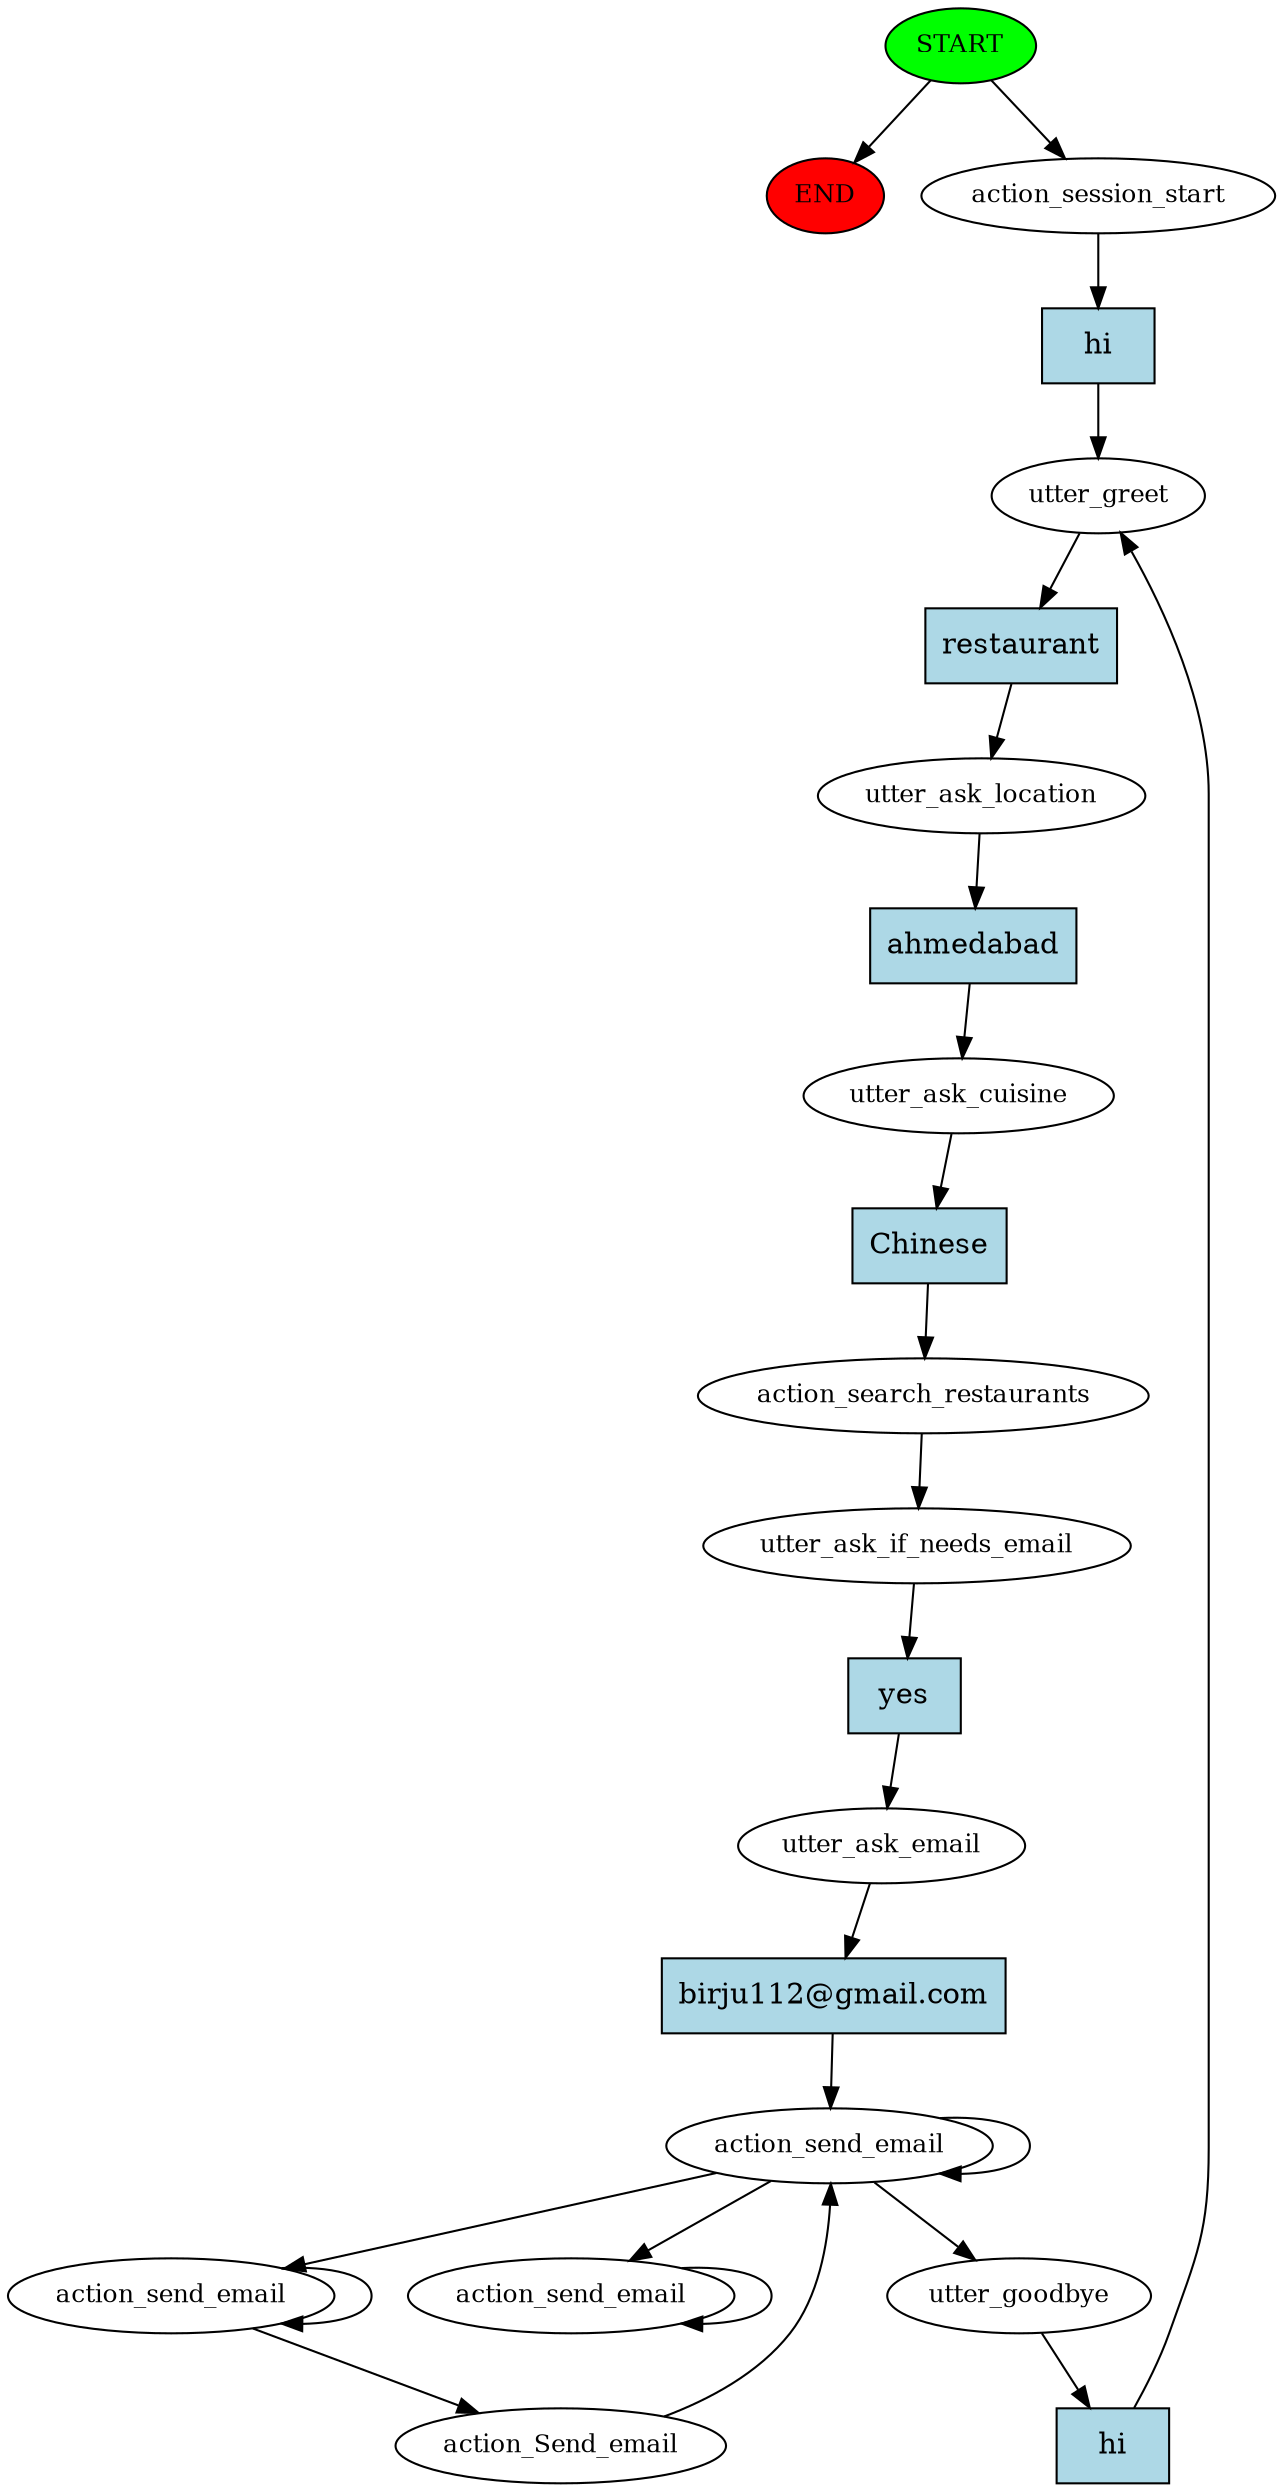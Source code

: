 digraph  {
0 [class="start active", fillcolor=green, fontsize=12, label=START, style=filled];
"-1" [class=end, fillcolor=red, fontsize=12, label=END, style=filled];
1 [class=active, fontsize=12, label=action_session_start];
2 [class=active, fontsize=12, label=utter_greet];
3 [class=active, fontsize=12, label=utter_ask_location];
4 [class=active, fontsize=12, label=utter_ask_cuisine];
5 [class=active, fontsize=12, label=action_search_restaurants];
6 [class=active, fontsize=12, label=utter_ask_if_needs_email];
7 [class=active, fontsize=12, label=utter_ask_email];
8 [class=active, fontsize=12, label=action_send_email];
9 [class=active, fontsize=12, label=utter_goodbye];
17 [class=active, fontsize=12, label=action_send_email];
20 [class=active, fontsize=12, label=action_Send_email];
31 [class="active dashed", fontsize=12, label=action_send_email];
36 [class="intent active", fillcolor=lightblue, label=hi, shape=rect, style=filled];
37 [class="intent active", fillcolor=lightblue, label=restaurant, shape=rect, style=filled];
38 [class="intent active", fillcolor=lightblue, label=ahmedabad, shape=rect, style=filled];
39 [class="intent active", fillcolor=lightblue, label=Chinese, shape=rect, style=filled];
40 [class="intent active", fillcolor=lightblue, label=yes, shape=rect, style=filled];
41 [class="intent active", fillcolor=lightblue, label="birju112@gmail.com", shape=rect, style=filled];
42 [class="intent active", fillcolor=lightblue, label=hi, shape=rect, style=filled];
0 -> "-1"  [class="", key=NONE, label=""];
0 -> 1  [class=active, key=NONE, label=""];
1 -> 36  [class=active, key=0];
2 -> 37  [class=active, key=0];
3 -> 38  [class=active, key=0];
4 -> 39  [class=active, key=0];
5 -> 6  [class=active, key=NONE, label=""];
6 -> 40  [class=active, key=0];
7 -> 41  [class=active, key=0];
8 -> 9  [class=active, key=NONE, label=""];
8 -> 17  [class=active, key=NONE, label=""];
8 -> 31  [class=active, key=NONE, label=""];
8 -> 8  [class=active, key=NONE, label=""];
9 -> 42  [class=active, key=0];
17 -> 17  [class=active, key=NONE, label=""];
17 -> 20  [class=active, key=NONE, label=""];
20 -> 8  [class=active, key=NONE, label=""];
31 -> 31  [class=active, key=NONE, label=""];
36 -> 2  [class=active, key=0];
37 -> 3  [class=active, key=0];
38 -> 4  [class=active, key=0];
39 -> 5  [class=active, key=0];
40 -> 7  [class=active, key=0];
41 -> 8  [class=active, key=0];
42 -> 2  [class=active, key=0];
}
